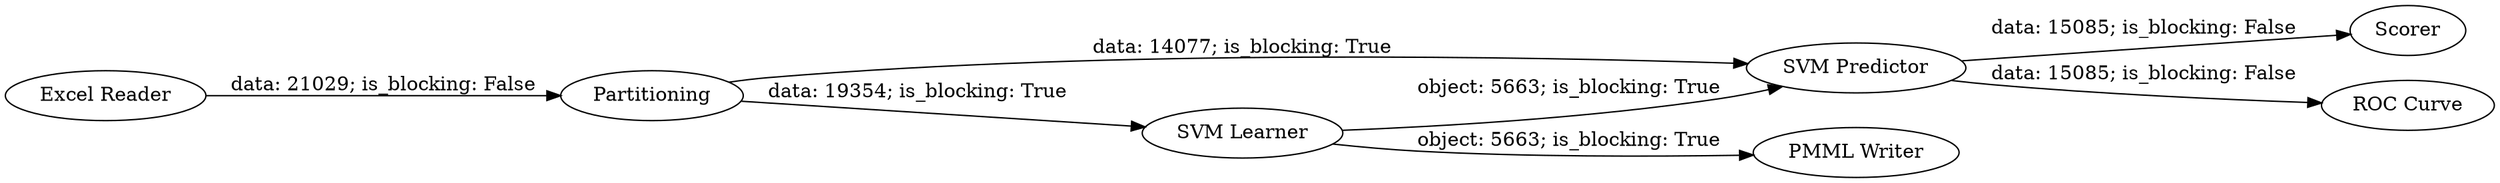 digraph {
	"4729793175988532333_2" [label=Partitioning]
	"4729793175988532333_5" [label=Scorer]
	"4729793175988532333_6" [label="ROC Curve"]
	"4729793175988532333_4" [label="SVM Predictor"]
	"4729793175988532333_3" [label="SVM Learner"]
	"4729793175988532333_7" [label="PMML Writer"]
	"4729793175988532333_1" [label="Excel Reader"]
	"4729793175988532333_2" -> "4729793175988532333_3" [label="data: 19354; is_blocking: True"]
	"4729793175988532333_2" -> "4729793175988532333_4" [label="data: 14077; is_blocking: True"]
	"4729793175988532333_3" -> "4729793175988532333_7" [label="object: 5663; is_blocking: True"]
	"4729793175988532333_4" -> "4729793175988532333_5" [label="data: 15085; is_blocking: False"]
	"4729793175988532333_4" -> "4729793175988532333_6" [label="data: 15085; is_blocking: False"]
	"4729793175988532333_1" -> "4729793175988532333_2" [label="data: 21029; is_blocking: False"]
	"4729793175988532333_3" -> "4729793175988532333_4" [label="object: 5663; is_blocking: True"]
	rankdir=LR
}
